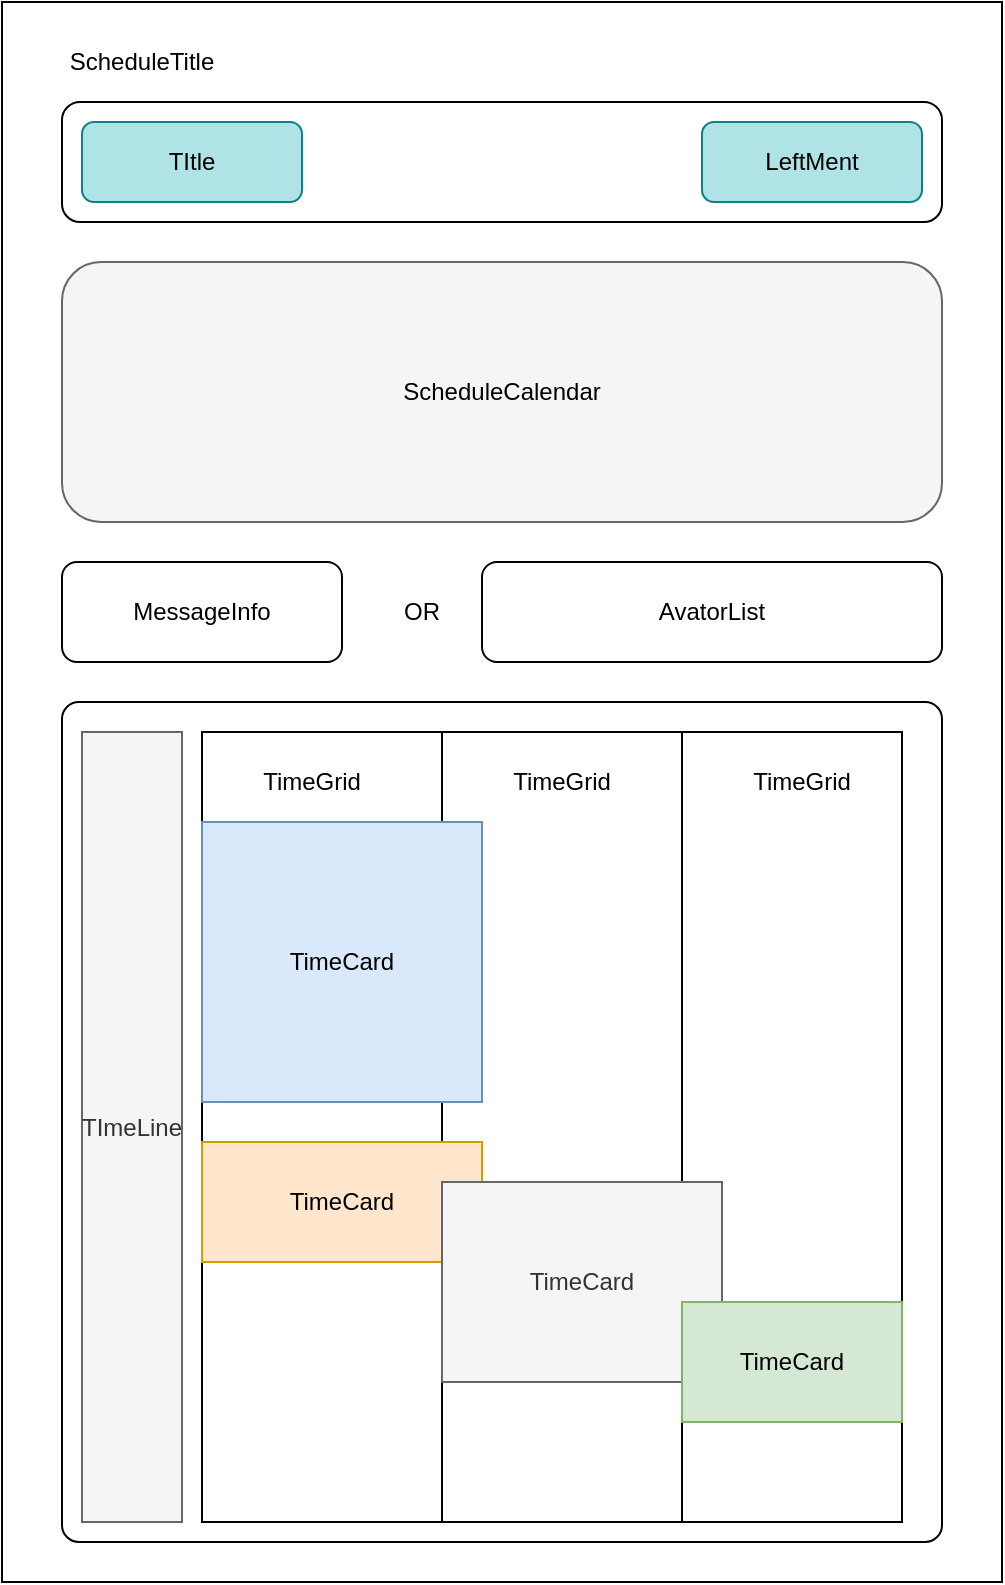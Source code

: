 <mxfile version="14.7.2" type="github">
  <diagram id="-D3HPK3Xs3A1-_dWI5G_" name="Page-1">
    <mxGraphModel dx="2253" dy="867" grid="1" gridSize="10" guides="1" tooltips="1" connect="1" arrows="1" fold="1" page="1" pageScale="1" pageWidth="827" pageHeight="1169" math="0" shadow="0">
      <root>
        <mxCell id="0" />
        <mxCell id="1" parent="0" />
        <mxCell id="D5p_mO4EMILQY3NPAEZa-1" value="" style="rounded=0;whiteSpace=wrap;html=1;" vertex="1" parent="1">
          <mxGeometry x="-170" y="70" width="500" height="790" as="geometry" />
        </mxCell>
        <mxCell id="D5p_mO4EMILQY3NPAEZa-2" value="ScheduleTitle" style="text;html=1;strokeColor=none;fillColor=none;align=center;verticalAlign=middle;whiteSpace=wrap;rounded=0;" vertex="1" parent="1">
          <mxGeometry x="-120" y="90" width="40" height="20" as="geometry" />
        </mxCell>
        <mxCell id="D5p_mO4EMILQY3NPAEZa-3" value="" style="rounded=1;whiteSpace=wrap;html=1;" vertex="1" parent="1">
          <mxGeometry x="-140" y="120" width="440" height="60" as="geometry" />
        </mxCell>
        <mxCell id="D5p_mO4EMILQY3NPAEZa-5" value="" style="rounded=1;whiteSpace=wrap;html=1;fillColor=#f5f5f5;strokeColor=#666666;fontColor=#333333;" vertex="1" parent="1">
          <mxGeometry x="-140" y="200" width="440" height="130" as="geometry" />
        </mxCell>
        <mxCell id="D5p_mO4EMILQY3NPAEZa-6" value="ScheduleCalendar" style="text;html=1;strokeColor=none;fillColor=none;align=center;verticalAlign=middle;whiteSpace=wrap;rounded=0;" vertex="1" parent="1">
          <mxGeometry x="60" y="255" width="40" height="20" as="geometry" />
        </mxCell>
        <mxCell id="D5p_mO4EMILQY3NPAEZa-7" value="TItle" style="rounded=1;whiteSpace=wrap;html=1;fillColor=#b0e3e6;strokeColor=#0e8088;" vertex="1" parent="1">
          <mxGeometry x="-130" y="130" width="110" height="40" as="geometry" />
        </mxCell>
        <mxCell id="D5p_mO4EMILQY3NPAEZa-8" value="LeftMent" style="rounded=1;whiteSpace=wrap;html=1;fillColor=#b0e3e6;strokeColor=#0e8088;" vertex="1" parent="1">
          <mxGeometry x="180" y="130" width="110" height="40" as="geometry" />
        </mxCell>
        <mxCell id="D5p_mO4EMILQY3NPAEZa-9" value="MessageInfo" style="rounded=1;whiteSpace=wrap;html=1;" vertex="1" parent="1">
          <mxGeometry x="-140" y="350" width="140" height="50" as="geometry" />
        </mxCell>
        <mxCell id="D5p_mO4EMILQY3NPAEZa-10" value="AvatorList" style="rounded=1;whiteSpace=wrap;html=1;" vertex="1" parent="1">
          <mxGeometry x="70" y="350" width="230" height="50" as="geometry" />
        </mxCell>
        <mxCell id="D5p_mO4EMILQY3NPAEZa-11" value="OR" style="text;html=1;strokeColor=none;fillColor=none;align=center;verticalAlign=middle;whiteSpace=wrap;rounded=0;" vertex="1" parent="1">
          <mxGeometry x="20" y="365" width="40" height="20" as="geometry" />
        </mxCell>
        <mxCell id="D5p_mO4EMILQY3NPAEZa-12" value="" style="rounded=1;whiteSpace=wrap;html=1;arcSize=2;" vertex="1" parent="1">
          <mxGeometry x="-140" y="420" width="440" height="420" as="geometry" />
        </mxCell>
        <mxCell id="D5p_mO4EMILQY3NPAEZa-13" value="TImeLine" style="rounded=0;whiteSpace=wrap;html=1;fillColor=#f5f5f5;strokeColor=#666666;fontColor=#333333;" vertex="1" parent="1">
          <mxGeometry x="-130" y="435" width="50" height="395" as="geometry" />
        </mxCell>
        <mxCell id="D5p_mO4EMILQY3NPAEZa-14" value="" style="rounded=0;whiteSpace=wrap;html=1;" vertex="1" parent="1">
          <mxGeometry x="-70" y="435" width="120" height="395" as="geometry" />
        </mxCell>
        <mxCell id="D5p_mO4EMILQY3NPAEZa-15" value="" style="rounded=0;whiteSpace=wrap;html=1;" vertex="1" parent="1">
          <mxGeometry x="50" y="435" width="120" height="395" as="geometry" />
        </mxCell>
        <mxCell id="D5p_mO4EMILQY3NPAEZa-16" value="TimeGrid" style="text;html=1;strokeColor=none;fillColor=none;align=center;verticalAlign=middle;whiteSpace=wrap;rounded=0;" vertex="1" parent="1">
          <mxGeometry x="-35" y="450" width="40" height="20" as="geometry" />
        </mxCell>
        <mxCell id="D5p_mO4EMILQY3NPAEZa-19" value="TimeCard" style="whiteSpace=wrap;html=1;aspect=fixed;fillColor=#dae8fc;strokeColor=#6c8ebf;" vertex="1" parent="1">
          <mxGeometry x="-70" y="480" width="140" height="140" as="geometry" />
        </mxCell>
        <mxCell id="D5p_mO4EMILQY3NPAEZa-22" value="&lt;span&gt;TimeCard&lt;/span&gt;" style="rounded=0;whiteSpace=wrap;html=1;fillColor=#ffe6cc;strokeColor=#d79b00;" vertex="1" parent="1">
          <mxGeometry x="-70" y="640" width="140" height="60" as="geometry" />
        </mxCell>
        <mxCell id="D5p_mO4EMILQY3NPAEZa-24" value="" style="rounded=0;whiteSpace=wrap;html=1;" vertex="1" parent="1">
          <mxGeometry x="170" y="435" width="110" height="395" as="geometry" />
        </mxCell>
        <mxCell id="D5p_mO4EMILQY3NPAEZa-23" value="&lt;span&gt;TimeCard&lt;/span&gt;" style="rounded=0;whiteSpace=wrap;html=1;fillColor=#f5f5f5;strokeColor=#666666;fontColor=#333333;" vertex="1" parent="1">
          <mxGeometry x="50" y="660" width="140" height="100" as="geometry" />
        </mxCell>
        <mxCell id="D5p_mO4EMILQY3NPAEZa-25" value="&lt;span&gt;TimeCard&lt;/span&gt;" style="rounded=0;whiteSpace=wrap;html=1;fillColor=#d5e8d4;strokeColor=#82b366;" vertex="1" parent="1">
          <mxGeometry x="170" y="720" width="110" height="60" as="geometry" />
        </mxCell>
        <mxCell id="D5p_mO4EMILQY3NPAEZa-26" value="TimeGrid" style="text;html=1;strokeColor=none;fillColor=none;align=center;verticalAlign=middle;whiteSpace=wrap;rounded=0;" vertex="1" parent="1">
          <mxGeometry x="90" y="450" width="40" height="20" as="geometry" />
        </mxCell>
        <mxCell id="D5p_mO4EMILQY3NPAEZa-27" value="TimeGrid" style="text;html=1;strokeColor=none;fillColor=none;align=center;verticalAlign=middle;whiteSpace=wrap;rounded=0;" vertex="1" parent="1">
          <mxGeometry x="210" y="450" width="40" height="20" as="geometry" />
        </mxCell>
      </root>
    </mxGraphModel>
  </diagram>
</mxfile>
